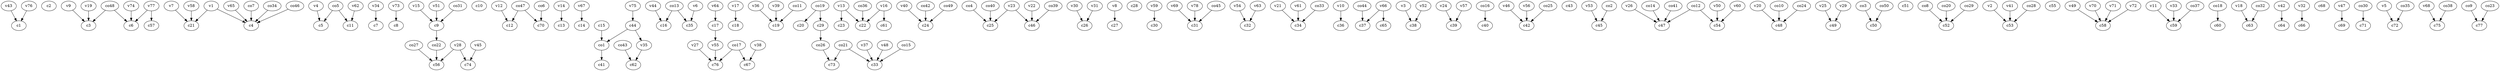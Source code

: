 strict digraph  {
c1;
c2;
c3;
c4;
c5;
c6;
c7;
c8;
c9;
c10;
c11;
c12;
c13;
c14;
c15;
c16;
c17;
c18;
c19;
c20;
c21;
c22;
c23;
c24;
c25;
c26;
c27;
c28;
c29;
c30;
c31;
c32;
c33;
c34;
c35;
c36;
c37;
c38;
c39;
c40;
c41;
c42;
c43;
c44;
c45;
c46;
c47;
c48;
c49;
c50;
c51;
c52;
c53;
c54;
c55;
c56;
c57;
c58;
c59;
c60;
c61;
c62;
c63;
c64;
c65;
c66;
c67;
c68;
c69;
c70;
c71;
c72;
c73;
c74;
c75;
c76;
c77;
v1;
v2;
v3;
v4;
v5;
v6;
v7;
v8;
v9;
v10;
v11;
v12;
v13;
v14;
v15;
v16;
v17;
v18;
v19;
v20;
v21;
v22;
v23;
v24;
v25;
v26;
v27;
v28;
v29;
v30;
v31;
v32;
v33;
v34;
v35;
v36;
v37;
v38;
v39;
v40;
v41;
v42;
v43;
v44;
v45;
v46;
v47;
v48;
v49;
v50;
v51;
v52;
v53;
v54;
v55;
v56;
v57;
v58;
v59;
v60;
v61;
v62;
v63;
v64;
v65;
v66;
v67;
v68;
v69;
v70;
v71;
v72;
v73;
v74;
v75;
v76;
v77;
v78;
co1;
co2;
co3;
co4;
co5;
co6;
co7;
co8;
co9;
co10;
co11;
co12;
co13;
co14;
co15;
co16;
co17;
co18;
co19;
co20;
co21;
co22;
co23;
co24;
co25;
co26;
co27;
co28;
co29;
co30;
co31;
co32;
co33;
co34;
co35;
co36;
co37;
co38;
co39;
co40;
co41;
co42;
co43;
co44;
co45;
co46;
co47;
co48;
co49;
co50;
c9 -> co22  [weight=1];
c15 -> co1  [weight=1];
c17 -> v55  [weight=1];
c29 -> co26  [weight=1];
c44 -> co1  [weight=1];
c44 -> v35  [weight=1];
v1 -> c4  [weight=1];
v1 -> c21  [weight=1];
v2 -> c53  [weight=1];
v3 -> c38  [weight=1];
v4 -> c5  [weight=1];
v5 -> c72  [weight=1];
v6 -> c35  [weight=1];
v7 -> c21  [weight=1];
v8 -> c27  [weight=1];
v9 -> c3  [weight=1];
v10 -> c36  [weight=1];
v11 -> c59  [weight=1];
v12 -> c12  [weight=1];
v13 -> c22  [weight=1];
v13 -> c23  [weight=1];
v14 -> c13  [weight=1];
v15 -> c9  [weight=1];
v16 -> c22  [weight=1];
v16 -> c61  [weight=1];
v17 -> c18  [weight=1];
v18 -> c63  [weight=1];
v19 -> c3  [weight=1];
v20 -> c48  [weight=1];
v21 -> c34  [weight=1];
v22 -> c46  [weight=1];
v23 -> c46  [weight=1];
v23 -> c25  [weight=1];
v24 -> c39  [weight=1];
v25 -> c49  [weight=1];
v26 -> c47  [weight=1];
v27 -> c76  [weight=1];
v28 -> c56  [weight=1];
v28 -> c74  [weight=1];
v29 -> c49  [weight=1];
v30 -> c26  [weight=1];
v31 -> c26  [weight=1];
v32 -> c66  [weight=1];
v33 -> c59  [weight=1];
v34 -> c7  [weight=1];
v35 -> c62  [weight=1];
v36 -> c19  [weight=1];
v37 -> c33  [weight=1];
v38 -> c67  [weight=1];
v39 -> c19  [weight=1];
v40 -> c24  [weight=1];
v41 -> c53  [weight=1];
v42 -> c64  [weight=1];
v43 -> c1  [weight=1];
v44 -> c16  [weight=1];
v45 -> c74  [weight=1];
v46 -> c42  [weight=1];
v47 -> c69  [weight=1];
v48 -> c33  [weight=1];
v49 -> c58  [weight=1];
v50 -> c54  [weight=1];
v51 -> c9  [weight=1];
v52 -> c38  [weight=1];
v53 -> c45  [weight=1];
v54 -> c32  [weight=1];
v55 -> c76  [weight=1];
v56 -> c42  [weight=1];
v57 -> c39  [weight=1];
v58 -> c21  [weight=1];
v59 -> c30  [weight=1];
v60 -> c54  [weight=1];
v61 -> c34  [weight=1];
v62 -> c11  [weight=1];
v63 -> c32  [weight=1];
v64 -> c17  [weight=1];
v65 -> c4  [weight=1];
v66 -> c37  [weight=1];
v66 -> c65  [weight=1];
v67 -> c14  [weight=1];
v68 -> c75  [weight=1];
v69 -> c31  [weight=1];
v70 -> c58  [weight=1];
v71 -> c58  [weight=1];
v72 -> c58  [weight=1];
v73 -> c8  [weight=1];
v74 -> c6  [weight=1];
v75 -> c44  [weight=1];
v76 -> c1  [weight=1];
v77 -> c6  [weight=1];
v77 -> c57  [weight=1];
v78 -> c31  [weight=1];
co1 -> c41  [weight=1];
co2 -> c45  [weight=1];
co3 -> c50  [weight=1];
co4 -> c25  [weight=1];
co5 -> c5  [weight=1];
co5 -> c11  [weight=1];
co6 -> c70  [weight=1];
co7 -> c4  [weight=1];
co8 -> c52  [weight=1];
co9 -> c77  [weight=1];
co10 -> c48  [weight=1];
co11 -> c19  [weight=1];
co12 -> c54  [weight=1];
co12 -> c47  [weight=1];
co13 -> c35  [weight=1];
co13 -> c16  [weight=1];
co14 -> c47  [weight=1];
co15 -> c33  [weight=1];
co16 -> c40  [weight=1];
co17 -> c67  [weight=1];
co17 -> c76  [weight=1];
co18 -> c60  [weight=1];
co19 -> c29  [weight=1];
co19 -> c20  [weight=1];
co20 -> c52  [weight=1];
co21 -> c33  [weight=1];
co21 -> c73  [weight=1];
co22 -> c56  [weight=1];
co23 -> c77  [weight=1];
co24 -> c48  [weight=1];
co25 -> c42  [weight=1];
co26 -> c73  [weight=1];
co27 -> c56  [weight=1];
co28 -> c53  [weight=1];
co29 -> c52  [weight=1];
co30 -> c71  [weight=1];
co31 -> c9  [weight=1];
co32 -> c63  [weight=1];
co33 -> c34  [weight=1];
co34 -> c4  [weight=1];
co35 -> c72  [weight=1];
co36 -> c22  [weight=1];
co37 -> c59  [weight=1];
co38 -> c75  [weight=1];
co39 -> c46  [weight=1];
co40 -> c25  [weight=1];
co41 -> c47  [weight=1];
co42 -> c24  [weight=1];
co43 -> c62  [weight=1];
co44 -> c37  [weight=1];
co45 -> c31  [weight=1];
co46 -> c4  [weight=1];
co47 -> c70  [weight=1];
co47 -> c12  [weight=1];
co48 -> c3  [weight=1];
co48 -> c6  [weight=1];
co49 -> c24  [weight=1];
co50 -> c50  [weight=1];
}
